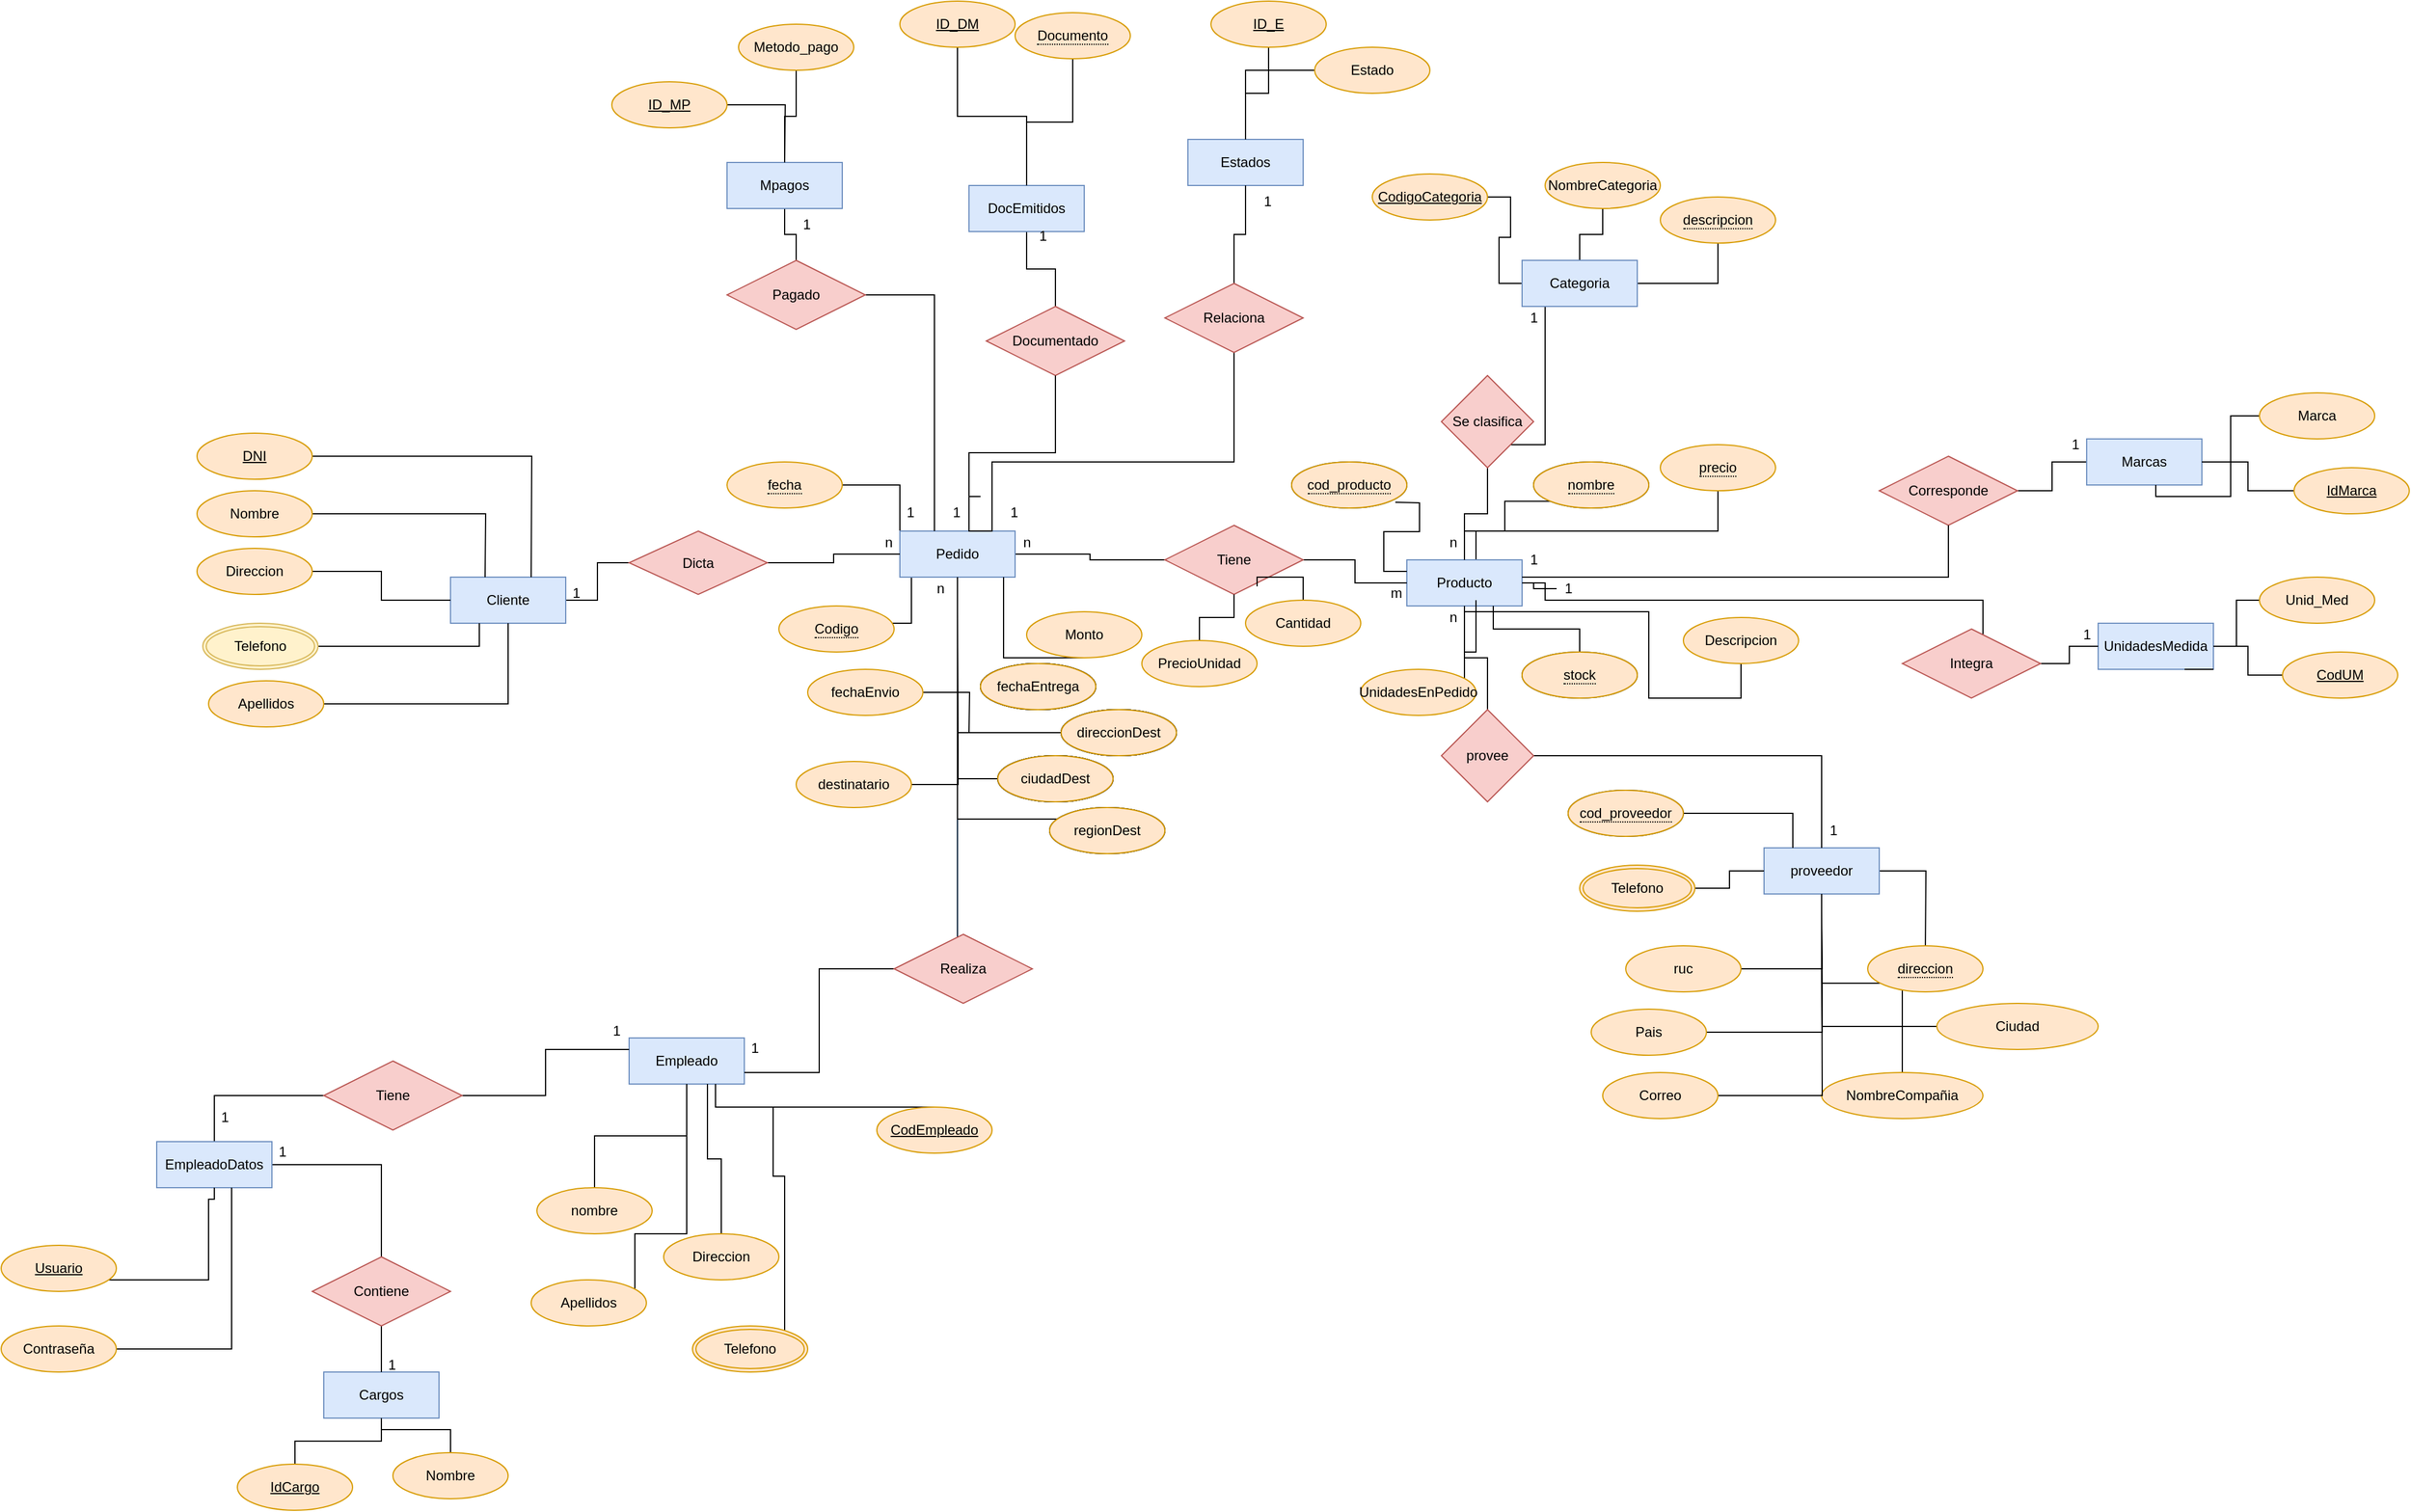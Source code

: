<mxfile version="13.9.9" type="device"><diagram id="R2lEEEUBdFMjLlhIrx00" name="Page-1"><mxGraphModel dx="1632" dy="1802" grid="1" gridSize="10" guides="1" tooltips="1" connect="1" arrows="1" fold="1" page="1" pageScale="1" pageWidth="850" pageHeight="1100" math="0" shadow="0" extFonts="Permanent Marker^https://fonts.googleapis.com/css?family=Permanent+Marker"><root><mxCell id="0"/><mxCell id="1" parent="0"/><mxCell id="6bq2f1wjK-pkY1zoOpak-15" style="edgeStyle=orthogonalEdgeStyle;rounded=0;orthogonalLoop=1;jettySize=auto;html=1;endArrow=none;endFill=0;" parent="1" source="9m6zmEANx0k7Btsgxf_V-1" target="6bq2f1wjK-pkY1zoOpak-14" edge="1"><mxGeometry relative="1" as="geometry"/></mxCell><mxCell id="9m6zmEANx0k7Btsgxf_V-1" value="Cliente" style="whiteSpace=wrap;html=1;align=center;fillColor=#dae8fc;strokeColor=#6c8ebf;" parent="1" vertex="1"><mxGeometry x="100" y="200" width="100" height="40" as="geometry"/></mxCell><mxCell id="9m6zmEANx0k7Btsgxf_V-2" value="Empleado" style="whiteSpace=wrap;html=1;align=center;fillColor=#dae8fc;strokeColor=#6c8ebf;" parent="1" vertex="1"><mxGeometry x="255" y="600" width="100" height="40" as="geometry"/></mxCell><mxCell id="9m6zmEANx0k7Btsgxf_V-11" value="" style="edgeStyle=orthogonalEdgeStyle;rounded=0;orthogonalLoop=1;jettySize=auto;html=1;endArrow=none;endFill=0;" parent="1" source="9m6zmEANx0k7Btsgxf_V-3" target="9m6zmEANx0k7Btsgxf_V-10" edge="1"><mxGeometry relative="1" as="geometry"/></mxCell><mxCell id="9m6zmEANx0k7Btsgxf_V-46" style="edgeStyle=orthogonalEdgeStyle;rounded=0;orthogonalLoop=1;jettySize=auto;html=1;entryX=0;entryY=1;entryDx=0;entryDy=0;endArrow=none;endFill=0;" parent="1" source="9m6zmEANx0k7Btsgxf_V-3" target="9m6zmEANx0k7Btsgxf_V-31" edge="1"><mxGeometry relative="1" as="geometry"><Array as="points"><mxPoint x="990" y="160"/><mxPoint x="1015" y="160"/></Array></mxGeometry></mxCell><mxCell id="9m6zmEANx0k7Btsgxf_V-53" value="" style="edgeStyle=orthogonalEdgeStyle;rounded=0;orthogonalLoop=1;jettySize=auto;html=1;endArrow=none;endFill=0;" parent="1" source="9m6zmEANx0k7Btsgxf_V-3" target="9m6zmEANx0k7Btsgxf_V-52" edge="1"><mxGeometry relative="1" as="geometry"/></mxCell><mxCell id="9m6zmEANx0k7Btsgxf_V-3" value="Producto" style="whiteSpace=wrap;html=1;align=center;fillColor=#dae8fc;strokeColor=#6c8ebf;" parent="1" vertex="1"><mxGeometry x="930" y="185" width="100" height="40" as="geometry"/></mxCell><mxCell id="9m6zmEANx0k7Btsgxf_V-13" style="edgeStyle=orthogonalEdgeStyle;rounded=0;orthogonalLoop=1;jettySize=auto;html=1;entryX=0.5;entryY=1;entryDx=0;entryDy=0;endArrow=none;endFill=0;" parent="1" source="9m6zmEANx0k7Btsgxf_V-10" target="9m6zmEANx0k7Btsgxf_V-12" edge="1"><mxGeometry relative="1" as="geometry"><Array as="points"><mxPoint x="1050" y="85"/><mxPoint x="1050" y="-35"/></Array></mxGeometry></mxCell><mxCell id="9m6zmEANx0k7Btsgxf_V-10" value="Se clasifica" style="rhombus;whiteSpace=wrap;html=1;fillColor=#f8cecc;strokeColor=#b85450;" parent="1" vertex="1"><mxGeometry x="960" y="25" width="80" height="80" as="geometry"/></mxCell><mxCell id="9m6zmEANx0k7Btsgxf_V-27" style="edgeStyle=orthogonalEdgeStyle;rounded=0;orthogonalLoop=1;jettySize=auto;html=1;endArrow=none;endFill=0;entryX=0.5;entryY=1;entryDx=0;entryDy=0;" parent="1" source="9m6zmEANx0k7Btsgxf_V-12" target="9m6zmEANx0k7Btsgxf_V-25" edge="1"><mxGeometry relative="1" as="geometry"><mxPoint x="1000" y="-125" as="targetPoint"/></mxGeometry></mxCell><mxCell id="9m6zmEANx0k7Btsgxf_V-28" style="edgeStyle=orthogonalEdgeStyle;rounded=0;orthogonalLoop=1;jettySize=auto;html=1;entryX=1;entryY=0.5;entryDx=0;entryDy=0;endArrow=none;endFill=0;" parent="1" source="9m6zmEANx0k7Btsgxf_V-12" target="6bq2f1wjK-pkY1zoOpak-4" edge="1"><mxGeometry relative="1" as="geometry"><mxPoint x="944" y="-75" as="targetPoint"/></mxGeometry></mxCell><mxCell id="9m6zmEANx0k7Btsgxf_V-29" style="edgeStyle=orthogonalEdgeStyle;rounded=0;orthogonalLoop=1;jettySize=auto;html=1;endArrow=none;endFill=0;" parent="1" source="9m6zmEANx0k7Btsgxf_V-12" target="9m6zmEANx0k7Btsgxf_V-26" edge="1"><mxGeometry relative="1" as="geometry"><mxPoint x="1140" y="-115" as="targetPoint"/></mxGeometry></mxCell><mxCell id="9m6zmEANx0k7Btsgxf_V-12" value="Categoria" style="whiteSpace=wrap;html=1;align=center;fillColor=#dae8fc;strokeColor=#6c8ebf;" parent="1" vertex="1"><mxGeometry x="1030" y="-75" width="100" height="40" as="geometry"/></mxCell><mxCell id="9m6zmEANx0k7Btsgxf_V-123" style="edgeStyle=orthogonalEdgeStyle;rounded=0;orthogonalLoop=1;jettySize=auto;html=1;endArrow=none;endFill=0;" parent="1" source="9m6zmEANx0k7Btsgxf_V-14" edge="1"><mxGeometry relative="1" as="geometry"><mxPoint x="130" y="200" as="targetPoint"/></mxGeometry></mxCell><mxCell id="9m6zmEANx0k7Btsgxf_V-14" value="Nombre" style="ellipse;whiteSpace=wrap;html=1;align=center;fillColor=#ffe6cc;strokeColor=#d79b00;" parent="1" vertex="1"><mxGeometry x="-120" y="125" width="100" height="40" as="geometry"/></mxCell><mxCell id="9m6zmEANx0k7Btsgxf_V-124" style="edgeStyle=orthogonalEdgeStyle;rounded=0;orthogonalLoop=1;jettySize=auto;html=1;endArrow=none;endFill=0;exitX=1;exitY=0.5;exitDx=0;exitDy=0;" parent="1" source="IsSkmDihls2srLnlnsuO-5" edge="1"><mxGeometry relative="1" as="geometry"><mxPoint x="10" y="140" as="sourcePoint"/><mxPoint x="170" y="200" as="targetPoint"/></mxGeometry></mxCell><mxCell id="9m6zmEANx0k7Btsgxf_V-25" value="NombreCategoria" style="ellipse;whiteSpace=wrap;html=1;align=center;fillColor=#ffe6cc;strokeColor=#d79b00;" parent="1" vertex="1"><mxGeometry x="1050" y="-160" width="100" height="40" as="geometry"/></mxCell><mxCell id="9m6zmEANx0k7Btsgxf_V-26" value="&lt;span style=&quot;border-bottom: 1px dotted&quot;&gt;descripcion&lt;/span&gt;" style="ellipse;whiteSpace=wrap;html=1;align=center;fillColor=#ffe6cc;strokeColor=#d79b00;" parent="1" vertex="1"><mxGeometry x="1150" y="-130" width="100" height="40" as="geometry"/></mxCell><mxCell id="9m6zmEANx0k7Btsgxf_V-64" style="edgeStyle=orthogonalEdgeStyle;rounded=0;orthogonalLoop=1;jettySize=auto;html=1;entryX=0;entryY=0.25;entryDx=0;entryDy=0;endArrow=none;endFill=0;" parent="1" target="9m6zmEANx0k7Btsgxf_V-3" edge="1"><mxGeometry relative="1" as="geometry"><mxPoint x="920" y="135" as="sourcePoint"/></mxGeometry></mxCell><mxCell id="9m6zmEANx0k7Btsgxf_V-30" value="&lt;span style=&quot;border-bottom: 1px dotted&quot;&gt;cod_producto&lt;/span&gt;" style="ellipse;whiteSpace=wrap;html=1;align=center;" parent="1" vertex="1"><mxGeometry x="830" y="100" width="100" height="40" as="geometry"/></mxCell><mxCell id="9m6zmEANx0k7Btsgxf_V-31" value="&lt;span style=&quot;border-bottom: 1px dotted&quot;&gt;nombre&lt;/span&gt;" style="ellipse;whiteSpace=wrap;html=1;align=center;" parent="1" vertex="1"><mxGeometry x="1040" y="100" width="100" height="40" as="geometry"/></mxCell><mxCell id="9m6zmEANx0k7Btsgxf_V-67" style="edgeStyle=orthogonalEdgeStyle;rounded=0;orthogonalLoop=1;jettySize=auto;html=1;entryX=0.75;entryY=1;entryDx=0;entryDy=0;endArrow=none;endFill=0;" parent="1" source="9m6zmEANx0k7Btsgxf_V-33" target="9m6zmEANx0k7Btsgxf_V-3" edge="1"><mxGeometry relative="1" as="geometry"/></mxCell><mxCell id="9m6zmEANx0k7Btsgxf_V-33" value="&lt;span style=&quot;border-bottom: 1px dotted&quot;&gt;stock&lt;/span&gt;" style="ellipse;whiteSpace=wrap;html=1;align=center;" parent="1" vertex="1"><mxGeometry x="1030" y="265" width="100" height="40" as="geometry"/></mxCell><mxCell id="9m6zmEANx0k7Btsgxf_V-49" value="n" style="text;html=1;align=center;verticalAlign=middle;resizable=0;points=[];autosize=1;strokeColor=none;fillColor=none;" parent="1" vertex="1"><mxGeometry x="960" y="160" width="20" height="20" as="geometry"/></mxCell><mxCell id="9m6zmEANx0k7Btsgxf_V-50" value="1" style="text;html=1;align=center;verticalAlign=middle;resizable=0;points=[];autosize=1;strokeColor=none;fillColor=none;" parent="1" vertex="1"><mxGeometry x="1030" y="-35" width="20" height="20" as="geometry"/></mxCell><mxCell id="9m6zmEANx0k7Btsgxf_V-62" style="edgeStyle=orthogonalEdgeStyle;rounded=0;orthogonalLoop=1;jettySize=auto;html=1;endArrow=none;endFill=0;" parent="1" source="9m6zmEANx0k7Btsgxf_V-51" edge="1"><mxGeometry relative="1" as="geometry"><mxPoint x="1380" y="525" as="targetPoint"/></mxGeometry></mxCell><mxCell id="9m6zmEANx0k7Btsgxf_V-51" value="proveedor" style="whiteSpace=wrap;html=1;align=center;fillColor=#dae8fc;strokeColor=#6c8ebf;" parent="1" vertex="1"><mxGeometry x="1240" y="435" width="100" height="40" as="geometry"/></mxCell><mxCell id="9m6zmEANx0k7Btsgxf_V-55" style="edgeStyle=orthogonalEdgeStyle;rounded=0;orthogonalLoop=1;jettySize=auto;html=1;endArrow=none;endFill=0;" parent="1" source="9m6zmEANx0k7Btsgxf_V-52" target="9m6zmEANx0k7Btsgxf_V-51" edge="1"><mxGeometry relative="1" as="geometry"/></mxCell><mxCell id="9m6zmEANx0k7Btsgxf_V-52" value="provee" style="rhombus;whiteSpace=wrap;html=1;fillColor=#f8cecc;strokeColor=#b85450;" parent="1" vertex="1"><mxGeometry x="960" y="315" width="80" height="80" as="geometry"/></mxCell><mxCell id="6bq2f1wjK-pkY1zoOpak-6" style="edgeStyle=orthogonalEdgeStyle;rounded=0;orthogonalLoop=1;jettySize=auto;html=1;endArrow=none;endFill=0;" parent="1" source="gXukD9rdYVF48VRJRTjy-77" target="9m6zmEANx0k7Btsgxf_V-51" edge="1"><mxGeometry relative="1" as="geometry"><mxPoint x="1180" y="475" as="sourcePoint"/></mxGeometry></mxCell><mxCell id="9m6zmEANx0k7Btsgxf_V-83" style="edgeStyle=orthogonalEdgeStyle;rounded=0;orthogonalLoop=1;jettySize=auto;html=1;endArrow=none;endFill=0;" parent="1" source="9m6zmEANx0k7Btsgxf_V-57" target="9m6zmEANx0k7Btsgxf_V-51" edge="1"><mxGeometry relative="1" as="geometry"/></mxCell><mxCell id="9m6zmEANx0k7Btsgxf_V-57" value="NombreCompañia" style="ellipse;whiteSpace=wrap;html=1;align=center;fillColor=#ffe6cc;strokeColor=#d79b00;" parent="1" vertex="1"><mxGeometry x="1290" y="630" width="140" height="40" as="geometry"/></mxCell><mxCell id="6bq2f1wjK-pkY1zoOpak-5" style="edgeStyle=orthogonalEdgeStyle;rounded=0;orthogonalLoop=1;jettySize=auto;html=1;endArrow=none;endFill=0;" parent="1" source="9m6zmEANx0k7Btsgxf_V-58" edge="1"><mxGeometry relative="1" as="geometry"><mxPoint x="1290" y="505" as="targetPoint"/></mxGeometry></mxCell><mxCell id="9m6zmEANx0k7Btsgxf_V-58" value="ruc" style="ellipse;whiteSpace=wrap;html=1;align=center;fillColor=#ffe6cc;strokeColor=#d79b00;" parent="1" vertex="1"><mxGeometry x="1120" y="520" width="100" height="40" as="geometry"/></mxCell><mxCell id="9m6zmEANx0k7Btsgxf_V-59" value="&lt;span style=&quot;border-bottom: 1px dotted&quot;&gt;direccion&lt;/span&gt;" style="ellipse;whiteSpace=wrap;html=1;align=center;fillColor=#ffe6cc;strokeColor=#d79b00;" parent="1" vertex="1"><mxGeometry x="1330" y="520" width="100" height="40" as="geometry"/></mxCell><mxCell id="6bq2f1wjK-pkY1zoOpak-10" style="edgeStyle=orthogonalEdgeStyle;rounded=0;orthogonalLoop=1;jettySize=auto;html=1;entryX=0.5;entryY=1;entryDx=0;entryDy=0;endArrow=none;endFill=0;" parent="1" source="9m6zmEANx0k7Btsgxf_V-109" target="6bq2f1wjK-pkY1zoOpak-7" edge="1"><mxGeometry relative="1" as="geometry"><Array as="points"><mxPoint x="500" y="240"/><mxPoint x="500" y="200"/></Array></mxGeometry></mxCell><mxCell id="9m6zmEANx0k7Btsgxf_V-109" value="&lt;span style=&quot;border-bottom: 1px dotted&quot;&gt;Codigo&lt;/span&gt;" style="ellipse;whiteSpace=wrap;html=1;align=center;fillColor=#ffe6cc;strokeColor=#d79b00;" parent="1" vertex="1"><mxGeometry x="385" y="225" width="100" height="40" as="geometry"/></mxCell><mxCell id="9m6zmEANx0k7Btsgxf_V-111" style="edgeStyle=orthogonalEdgeStyle;rounded=0;orthogonalLoop=1;jettySize=auto;html=1;endArrow=none;endFill=0;" parent="1" source="9m6zmEANx0k7Btsgxf_V-110" target="6bq2f1wjK-pkY1zoOpak-7" edge="1"><mxGeometry relative="1" as="geometry"><mxPoint x="490" y="145" as="targetPoint"/><Array as="points"><mxPoint x="490" y="120"/></Array></mxGeometry></mxCell><mxCell id="9m6zmEANx0k7Btsgxf_V-110" value="&lt;span style=&quot;border-bottom: 1px dotted&quot;&gt;fecha&lt;/span&gt;" style="ellipse;whiteSpace=wrap;html=1;align=center;fillColor=#ffe6cc;strokeColor=#d79b00;" parent="1" vertex="1"><mxGeometry x="340" y="100" width="100" height="40" as="geometry"/></mxCell><mxCell id="9m6zmEANx0k7Btsgxf_V-142" style="edgeStyle=orthogonalEdgeStyle;rounded=0;orthogonalLoop=1;jettySize=auto;html=1;entryX=0.25;entryY=0;entryDx=0;entryDy=0;endArrow=none;endFill=0;" parent="1" source="9m6zmEANx0k7Btsgxf_V-141" target="9m6zmEANx0k7Btsgxf_V-51" edge="1"><mxGeometry relative="1" as="geometry"/></mxCell><mxCell id="9m6zmEANx0k7Btsgxf_V-141" value="&lt;span style=&quot;border-bottom: 1px dotted&quot;&gt;cod_proveedor&lt;/span&gt;" style="ellipse;whiteSpace=wrap;html=1;align=center;" parent="1" vertex="1"><mxGeometry x="1070" y="385" width="100" height="40" as="geometry"/></mxCell><mxCell id="9m6zmEANx0k7Btsgxf_V-148" value="n" style="text;html=1;align=center;verticalAlign=middle;resizable=0;points=[];autosize=1;strokeColor=none;fillColor=none;" parent="1" vertex="1"><mxGeometry x="960" y="225" width="20" height="20" as="geometry"/></mxCell><mxCell id="9m6zmEANx0k7Btsgxf_V-149" value="1" style="text;html=1;align=center;verticalAlign=middle;resizable=0;points=[];autosize=1;strokeColor=none;fillColor=none;" parent="1" vertex="1"><mxGeometry x="1290" y="410" width="20" height="20" as="geometry"/></mxCell><mxCell id="6bq2f1wjK-pkY1zoOpak-4" value="CodigoCategoria" style="ellipse;whiteSpace=wrap;html=1;align=center;fontStyle=4;fillColor=#ffe6cc;strokeColor=#d79b00;" parent="1" vertex="1"><mxGeometry x="900" y="-150" width="100" height="40" as="geometry"/></mxCell><mxCell id="6bq2f1wjK-pkY1zoOpak-18" style="edgeStyle=orthogonalEdgeStyle;rounded=0;orthogonalLoop=1;jettySize=auto;html=1;endArrow=none;endFill=0;" parent="1" source="6bq2f1wjK-pkY1zoOpak-7" target="6bq2f1wjK-pkY1zoOpak-17" edge="1"><mxGeometry relative="1" as="geometry"/></mxCell><mxCell id="6bq2f1wjK-pkY1zoOpak-7" value="Pedido" style="whiteSpace=wrap;html=1;align=center;fillColor=#dae8fc;strokeColor=#6c8ebf;" parent="1" vertex="1"><mxGeometry x="490" y="160" width="100" height="40" as="geometry"/></mxCell><mxCell id="6bq2f1wjK-pkY1zoOpak-16" style="edgeStyle=orthogonalEdgeStyle;rounded=0;orthogonalLoop=1;jettySize=auto;html=1;endArrow=none;endFill=0;" parent="1" source="6bq2f1wjK-pkY1zoOpak-14" target="6bq2f1wjK-pkY1zoOpak-7" edge="1"><mxGeometry relative="1" as="geometry"/></mxCell><mxCell id="6bq2f1wjK-pkY1zoOpak-14" value="Dicta" style="shape=rhombus;perimeter=rhombusPerimeter;whiteSpace=wrap;html=1;align=center;fillColor=#f8cecc;strokeColor=#b85450;" parent="1" vertex="1"><mxGeometry x="255" y="160" width="120" height="55" as="geometry"/></mxCell><mxCell id="6bq2f1wjK-pkY1zoOpak-19" style="edgeStyle=orthogonalEdgeStyle;rounded=0;orthogonalLoop=1;jettySize=auto;html=1;entryX=0;entryY=0.5;entryDx=0;entryDy=0;endArrow=none;endFill=0;" parent="1" source="6bq2f1wjK-pkY1zoOpak-17" target="9m6zmEANx0k7Btsgxf_V-3" edge="1"><mxGeometry relative="1" as="geometry"/></mxCell><mxCell id="6bq2f1wjK-pkY1zoOpak-17" value="Tiene" style="shape=rhombus;perimeter=rhombusPerimeter;whiteSpace=wrap;html=1;align=center;fillColor=#f8cecc;strokeColor=#b85450;" parent="1" vertex="1"><mxGeometry x="720" y="155" width="120" height="60" as="geometry"/></mxCell><mxCell id="6bq2f1wjK-pkY1zoOpak-20" value="1" style="text;strokeColor=none;fillColor=none;spacingLeft=4;spacingRight=4;overflow=hidden;rotatable=0;points=[[0,0.5],[1,0.5]];portConstraint=eastwest;fontSize=12;" parent="1" vertex="1"><mxGeometry x="200" y="200" width="40" height="30" as="geometry"/></mxCell><mxCell id="6bq2f1wjK-pkY1zoOpak-21" value="n" style="text;html=1;align=center;verticalAlign=middle;resizable=0;points=[];autosize=1;strokeColor=none;fillColor=none;" parent="1" vertex="1"><mxGeometry x="470" y="160" width="20" height="20" as="geometry"/></mxCell><mxCell id="6bq2f1wjK-pkY1zoOpak-22" value="n" style="text;html=1;align=center;verticalAlign=middle;resizable=0;points=[];autosize=1;strokeColor=none;fillColor=none;" parent="1" vertex="1"><mxGeometry x="590" y="160" width="20" height="20" as="geometry"/></mxCell><mxCell id="6bq2f1wjK-pkY1zoOpak-23" value="m" style="text;strokeColor=none;fillColor=none;spacingLeft=4;spacingRight=4;overflow=hidden;rotatable=0;points=[[0,0.5],[1,0.5]];portConstraint=eastwest;fontSize=12;" parent="1" vertex="1"><mxGeometry x="910" y="200" width="40" height="30" as="geometry"/></mxCell><mxCell id="6bq2f1wjK-pkY1zoOpak-36" style="edgeStyle=orthogonalEdgeStyle;rounded=0;orthogonalLoop=1;jettySize=auto;html=1;entryX=0;entryY=0.25;entryDx=0;entryDy=0;endArrow=none;endFill=0;" parent="1" source="6bq2f1wjK-pkY1zoOpak-34" target="9m6zmEANx0k7Btsgxf_V-2" edge="1"><mxGeometry relative="1" as="geometry"/></mxCell><mxCell id="6bq2f1wjK-pkY1zoOpak-38" style="edgeStyle=orthogonalEdgeStyle;rounded=0;orthogonalLoop=1;jettySize=auto;html=1;entryX=0.5;entryY=0;entryDx=0;entryDy=0;endArrow=none;endFill=0;" parent="1" source="6bq2f1wjK-pkY1zoOpak-34" target="6bq2f1wjK-pkY1zoOpak-37" edge="1"><mxGeometry relative="1" as="geometry"/></mxCell><mxCell id="6bq2f1wjK-pkY1zoOpak-34" value="Tiene" style="shape=rhombus;perimeter=rhombusPerimeter;whiteSpace=wrap;html=1;align=center;fillColor=#f8cecc;strokeColor=#b85450;" parent="1" vertex="1"><mxGeometry x="-10" y="620" width="120" height="60" as="geometry"/></mxCell><mxCell id="VVOgGBwtLxktlayjtKcr-48" style="edgeStyle=orthogonalEdgeStyle;rounded=0;orthogonalLoop=1;jettySize=auto;html=1;entryX=0.5;entryY=0;entryDx=0;entryDy=0;endArrow=none;endFill=0;" parent="1" source="6bq2f1wjK-pkY1zoOpak-37" target="VVOgGBwtLxktlayjtKcr-47" edge="1"><mxGeometry relative="1" as="geometry"/></mxCell><mxCell id="6bq2f1wjK-pkY1zoOpak-37" value="EmpleadoDatos" style="whiteSpace=wrap;html=1;align=center;fillColor=#dae8fc;strokeColor=#6c8ebf;" parent="1" vertex="1"><mxGeometry x="-155" y="690" width="100" height="40" as="geometry"/></mxCell><mxCell id="6bq2f1wjK-pkY1zoOpak-43" value="1" style="text;strokeColor=none;fillColor=none;spacingLeft=4;spacingRight=4;overflow=hidden;rotatable=0;points=[[0,0.5],[1,0.5]];portConstraint=eastwest;fontSize=12;" parent="1" vertex="1"><mxGeometry x="-105" y="655" width="40" height="30" as="geometry"/></mxCell><mxCell id="6bq2f1wjK-pkY1zoOpak-44" value="1" style="text;strokeColor=none;fillColor=none;spacingLeft=4;spacingRight=4;overflow=hidden;rotatable=0;points=[[0,0.5],[1,0.5]];portConstraint=eastwest;fontSize=12;" parent="1" vertex="1"><mxGeometry x="235" y="580" width="40" height="30" as="geometry"/></mxCell><mxCell id="6bq2f1wjK-pkY1zoOpak-48" style="edgeStyle=orthogonalEdgeStyle;rounded=0;orthogonalLoop=1;jettySize=auto;html=1;endArrow=none;endFill=0;" parent="1" source="6bq2f1wjK-pkY1zoOpak-47" target="6bq2f1wjK-pkY1zoOpak-7" edge="1"><mxGeometry relative="1" as="geometry"><Array as="points"><mxPoint x="670" y="270"/><mxPoint x="580" y="270"/></Array></mxGeometry></mxCell><mxCell id="6bq2f1wjK-pkY1zoOpak-47" value="Monto" style="ellipse;whiteSpace=wrap;html=1;align=center;fillColor=#ffe6cc;strokeColor=#d79b00;" parent="1" vertex="1"><mxGeometry x="600" y="230" width="100" height="40" as="geometry"/></mxCell><mxCell id="IsSkmDihls2srLnlnsuO-3" style="edgeStyle=orthogonalEdgeStyle;rounded=0;orthogonalLoop=1;jettySize=auto;html=1;endArrow=none;endFill=0;" parent="1" source="gXukD9rdYVF48VRJRTjy-70" target="6bq2f1wjK-pkY1zoOpak-37" edge="1"><mxGeometry relative="1" as="geometry"><mxPoint x="-110" y="740" as="targetPoint"/><Array as="points"><mxPoint x="-110" y="810"/><mxPoint x="-110" y="740"/><mxPoint x="-105" y="740"/></Array><mxPoint x="-180" y="810" as="sourcePoint"/></mxGeometry></mxCell><mxCell id="IsSkmDihls2srLnlnsuO-4" style="edgeStyle=orthogonalEdgeStyle;rounded=0;orthogonalLoop=1;jettySize=auto;html=1;endArrow=none;endFill=0;" parent="1" source="IsSkmDihls2srLnlnsuO-2" target="6bq2f1wjK-pkY1zoOpak-37" edge="1"><mxGeometry relative="1" as="geometry"><Array as="points"><mxPoint x="-90" y="870"/></Array></mxGeometry></mxCell><mxCell id="IsSkmDihls2srLnlnsuO-2" value="Contraseña" style="ellipse;whiteSpace=wrap;html=1;align=center;fillColor=#ffe6cc;strokeColor=#d79b00;" parent="1" vertex="1"><mxGeometry x="-290" y="850" width="100" height="40" as="geometry"/></mxCell><mxCell id="IsSkmDihls2srLnlnsuO-5" value="DNI" style="ellipse;whiteSpace=wrap;html=1;align=center;fontStyle=4;fillColor=#ffe6cc;strokeColor=#d79b00;" parent="1" vertex="1"><mxGeometry x="-120" y="75" width="100" height="40" as="geometry"/></mxCell><mxCell id="IsSkmDihls2srLnlnsuO-10" style="edgeStyle=orthogonalEdgeStyle;rounded=0;orthogonalLoop=1;jettySize=auto;html=1;entryX=0.5;entryY=1;entryDx=0;entryDy=0;endArrow=none;endFill=0;fillColor=#f8cecc;strokeColor=#001933;" parent="1" source="IsSkmDihls2srLnlnsuO-7" target="6bq2f1wjK-pkY1zoOpak-7" edge="1"><mxGeometry relative="1" as="geometry"><Array as="points"><mxPoint x="540" y="390"/><mxPoint x="540" y="390"/></Array></mxGeometry></mxCell><mxCell id="gXukD9rdYVF48VRJRTjy-71" style="edgeStyle=orthogonalEdgeStyle;rounded=0;orthogonalLoop=1;jettySize=auto;html=1;entryX=1;entryY=0.75;entryDx=0;entryDy=0;endArrow=none;endFill=0;" edge="1" parent="1" source="IsSkmDihls2srLnlnsuO-7" target="9m6zmEANx0k7Btsgxf_V-2"><mxGeometry relative="1" as="geometry"/></mxCell><mxCell id="IsSkmDihls2srLnlnsuO-7" value="Realiza" style="shape=rhombus;perimeter=rhombusPerimeter;whiteSpace=wrap;html=1;align=center;fillColor=#f8cecc;strokeColor=#b85450;" parent="1" vertex="1"><mxGeometry x="485" y="510" width="120" height="60" as="geometry"/></mxCell><mxCell id="IsSkmDihls2srLnlnsuO-13" value="1" style="text;strokeColor=none;fillColor=none;spacingLeft=4;spacingRight=4;overflow=hidden;rotatable=0;points=[[0,0.5],[1,0.5]];portConstraint=eastwest;fontSize=12;" parent="1" vertex="1"><mxGeometry x="355" y="595" width="40" height="30" as="geometry"/></mxCell><mxCell id="IsSkmDihls2srLnlnsuO-14" value="n" style="text;html=1;align=center;verticalAlign=middle;resizable=0;points=[];autosize=1;strokeColor=none;fillColor=none;" parent="1" vertex="1"><mxGeometry x="515" y="200" width="20" height="20" as="geometry"/></mxCell><mxCell id="hEOzs0VyaKPV1ZNIvLoM-2" style="edgeStyle=orthogonalEdgeStyle;rounded=0;orthogonalLoop=1;jettySize=auto;html=1;entryX=0.5;entryY=1;entryDx=0;entryDy=0;endArrow=none;endFill=0;" parent="1" source="hEOzs0VyaKPV1ZNIvLoM-1" target="9m6zmEANx0k7Btsgxf_V-1" edge="1"><mxGeometry relative="1" as="geometry"/></mxCell><mxCell id="hEOzs0VyaKPV1ZNIvLoM-1" value="Apellidos&lt;br&gt;" style="ellipse;whiteSpace=wrap;html=1;align=center;fillColor=#ffe6cc;strokeColor=#d79b00;" parent="1" vertex="1"><mxGeometry x="-110" y="290" width="100" height="40" as="geometry"/></mxCell><mxCell id="VVOgGBwtLxktlayjtKcr-79" style="edgeStyle=orthogonalEdgeStyle;rounded=0;orthogonalLoop=1;jettySize=auto;html=1;endArrow=none;endFill=0;" parent="1" source="sfytQT4O7YBQgyYANvsr-14" target="9m6zmEANx0k7Btsgxf_V-3" edge="1"><mxGeometry relative="1" as="geometry"><Array as="points"><mxPoint x="1140" y="305"/><mxPoint x="1140" y="230"/><mxPoint x="980" y="230"/></Array></mxGeometry></mxCell><mxCell id="sfytQT4O7YBQgyYANvsr-14" value="Descripcion" style="ellipse;whiteSpace=wrap;html=1;align=center;fillColor=#ffe6cc;strokeColor=#d79b00;" parent="1" vertex="1"><mxGeometry x="1170" y="235" width="100" height="40" as="geometry"/></mxCell><mxCell id="VVOgGBwtLxktlayjtKcr-75" style="edgeStyle=orthogonalEdgeStyle;rounded=0;orthogonalLoop=1;jettySize=auto;html=1;endArrow=none;endFill=0;" parent="1" source="sfytQT4O7YBQgyYANvsr-16" target="9m6zmEANx0k7Btsgxf_V-3" edge="1"><mxGeometry relative="1" as="geometry"><Array as="points"><mxPoint x="1200" y="160"/><mxPoint x="980" y="160"/></Array></mxGeometry></mxCell><mxCell id="sfytQT4O7YBQgyYANvsr-16" value="&lt;span style=&quot;border-bottom: 1px dotted&quot;&gt;precio&lt;/span&gt;" style="ellipse;whiteSpace=wrap;html=1;align=center;fillColor=#ffe6cc;strokeColor=#d79b00;" parent="1" vertex="1"><mxGeometry x="1150" y="85" width="100" height="40" as="geometry"/></mxCell><mxCell id="sfytQT4O7YBQgyYANvsr-17" value="&lt;span style=&quot;border-bottom: 1px dotted&quot;&gt;nombre&lt;/span&gt;" style="ellipse;whiteSpace=wrap;html=1;align=center;fillColor=#ffe6cc;strokeColor=#d79b00;" parent="1" vertex="1"><mxGeometry x="1040" y="100" width="100" height="40" as="geometry"/></mxCell><mxCell id="sfytQT4O7YBQgyYANvsr-18" value="&lt;span style=&quot;border-bottom: 1px dotted&quot;&gt;cod_producto&lt;/span&gt;" style="ellipse;whiteSpace=wrap;html=1;align=center;fillColor=#ffe6cc;strokeColor=#d79b00;" parent="1" vertex="1"><mxGeometry x="830" y="100" width="100" height="40" as="geometry"/></mxCell><mxCell id="sfytQT4O7YBQgyYANvsr-20" value="&lt;span style=&quot;border-bottom: 1px dotted&quot;&gt;stock&lt;/span&gt;" style="ellipse;whiteSpace=wrap;html=1;align=center;fillColor=#ffe6cc;strokeColor=#d79b00;" parent="1" vertex="1"><mxGeometry x="1030" y="265" width="100" height="40" as="geometry"/></mxCell><mxCell id="sfytQT4O7YBQgyYANvsr-21" value="&lt;span style=&quot;border-bottom: 1px dotted&quot;&gt;cod_proveedor&lt;/span&gt;" style="ellipse;whiteSpace=wrap;html=1;align=center;fillColor=#ffe6cc;strokeColor=#d79b00;" parent="1" vertex="1"><mxGeometry x="1070" y="385" width="100" height="40" as="geometry"/></mxCell><mxCell id="VVOgGBwtLxktlayjtKcr-44" style="edgeStyle=orthogonalEdgeStyle;rounded=0;orthogonalLoop=1;jettySize=auto;html=1;endArrow=none;endFill=0;" parent="1" source="sfytQT4O7YBQgyYANvsr-24" edge="1"><mxGeometry relative="1" as="geometry"><mxPoint x="380" y="660" as="targetPoint"/><Array as="points"><mxPoint x="390" y="720"/><mxPoint x="380" y="720"/></Array></mxGeometry></mxCell><mxCell id="sfytQT4O7YBQgyYANvsr-24" value="Telefono" style="ellipse;shape=doubleEllipse;margin=3;whiteSpace=wrap;html=1;align=center;fillColor=#ffe6cc;strokeColor=#d79b00;" parent="1" vertex="1"><mxGeometry x="310" y="850" width="100" height="40" as="geometry"/></mxCell><mxCell id="VVOgGBwtLxktlayjtKcr-41" style="edgeStyle=orthogonalEdgeStyle;rounded=0;orthogonalLoop=1;jettySize=auto;html=1;entryX=0.75;entryY=1;entryDx=0;entryDy=0;endArrow=none;endFill=0;" parent="1" source="sfytQT4O7YBQgyYANvsr-25" target="9m6zmEANx0k7Btsgxf_V-2" edge="1"><mxGeometry relative="1" as="geometry"><Array as="points"><mxPoint x="465" y="660"/><mxPoint x="330" y="660"/></Array></mxGeometry></mxCell><mxCell id="sfytQT4O7YBQgyYANvsr-25" value="CodEmpleado" style="ellipse;whiteSpace=wrap;html=1;align=center;fontStyle=4;fillColor=#ffe6cc;strokeColor=#d79b00;" parent="1" vertex="1"><mxGeometry x="470" y="660" width="100" height="40" as="geometry"/></mxCell><mxCell id="VVOgGBwtLxktlayjtKcr-40" style="edgeStyle=orthogonalEdgeStyle;rounded=0;orthogonalLoop=1;jettySize=auto;html=1;endArrow=none;endFill=0;" parent="1" source="sfytQT4O7YBQgyYANvsr-27" target="9m6zmEANx0k7Btsgxf_V-2" edge="1"><mxGeometry relative="1" as="geometry"/></mxCell><mxCell id="sfytQT4O7YBQgyYANvsr-27" value="nombre" style="ellipse;whiteSpace=wrap;html=1;align=center;fillColor=#ffe6cc;strokeColor=#d79b00;" parent="1" vertex="1"><mxGeometry x="175" y="730" width="100" height="40" as="geometry"/></mxCell><mxCell id="VVOgGBwtLxktlayjtKcr-28" style="edgeStyle=orthogonalEdgeStyle;rounded=0;orthogonalLoop=1;jettySize=auto;html=1;entryX=0.25;entryY=1;entryDx=0;entryDy=0;endArrow=none;endFill=0;" parent="1" source="VVOgGBwtLxktlayjtKcr-27" target="9m6zmEANx0k7Btsgxf_V-1" edge="1"><mxGeometry relative="1" as="geometry"/></mxCell><mxCell id="VVOgGBwtLxktlayjtKcr-27" value="Telefono" style="ellipse;shape=doubleEllipse;margin=3;whiteSpace=wrap;html=1;align=center;fillColor=#fff2cc;strokeColor=#d6b656;" parent="1" vertex="1"><mxGeometry x="-115" y="240" width="100" height="40" as="geometry"/></mxCell><mxCell id="VVOgGBwtLxktlayjtKcr-46" value="Cargos" style="whiteSpace=wrap;html=1;align=center;fillColor=#dae8fc;strokeColor=#6c8ebf;" parent="1" vertex="1"><mxGeometry x="-10" y="890" width="100" height="40" as="geometry"/></mxCell><mxCell id="VVOgGBwtLxktlayjtKcr-49" style="edgeStyle=orthogonalEdgeStyle;rounded=0;orthogonalLoop=1;jettySize=auto;html=1;entryX=0.5;entryY=0;entryDx=0;entryDy=0;endArrow=none;endFill=0;" parent="1" source="VVOgGBwtLxktlayjtKcr-47" target="VVOgGBwtLxktlayjtKcr-46" edge="1"><mxGeometry relative="1" as="geometry"/></mxCell><mxCell id="VVOgGBwtLxktlayjtKcr-47" value="Contiene" style="shape=rhombus;perimeter=rhombusPerimeter;whiteSpace=wrap;html=1;align=center;fillColor=#f8cecc;strokeColor=#b85450;" parent="1" vertex="1"><mxGeometry x="-20" y="790" width="120" height="60" as="geometry"/></mxCell><mxCell id="VVOgGBwtLxktlayjtKcr-50" value="1" style="text;strokeColor=none;fillColor=none;spacingLeft=4;spacingRight=4;overflow=hidden;rotatable=0;points=[[0,0.5],[1,0.5]];portConstraint=eastwest;fontSize=12;" parent="1" vertex="1"><mxGeometry x="-55" y="685" width="40" height="30" as="geometry"/></mxCell><mxCell id="VVOgGBwtLxktlayjtKcr-51" value="1" style="text;strokeColor=none;fillColor=none;spacingLeft=4;spacingRight=4;overflow=hidden;rotatable=0;points=[[0,0.5],[1,0.5]];portConstraint=eastwest;fontSize=12;" parent="1" vertex="1"><mxGeometry x="40" y="870" width="40" height="30" as="geometry"/></mxCell><mxCell id="VVOgGBwtLxktlayjtKcr-55" style="edgeStyle=orthogonalEdgeStyle;rounded=0;orthogonalLoop=1;jettySize=auto;html=1;entryX=0.5;entryY=1;entryDx=0;entryDy=0;endArrow=none;endFill=0;" parent="1" source="VVOgGBwtLxktlayjtKcr-52" target="VVOgGBwtLxktlayjtKcr-46" edge="1"><mxGeometry relative="1" as="geometry"/></mxCell><mxCell id="VVOgGBwtLxktlayjtKcr-52" value="IdCargo" style="ellipse;whiteSpace=wrap;html=1;align=center;fontStyle=4;fillColor=#ffe6cc;strokeColor=#d79b00;" parent="1" vertex="1"><mxGeometry x="-85" y="970" width="100" height="40" as="geometry"/></mxCell><mxCell id="VVOgGBwtLxktlayjtKcr-54" style="edgeStyle=orthogonalEdgeStyle;rounded=0;orthogonalLoop=1;jettySize=auto;html=1;endArrow=none;endFill=0;" parent="1" source="VVOgGBwtLxktlayjtKcr-53" target="VVOgGBwtLxktlayjtKcr-46" edge="1"><mxGeometry relative="1" as="geometry"><mxPoint x="60" y="940" as="targetPoint"/></mxGeometry></mxCell><mxCell id="VVOgGBwtLxktlayjtKcr-53" value="Nombre" style="ellipse;whiteSpace=wrap;html=1;align=center;fillColor=#ffe6cc;strokeColor=#d79b00;" parent="1" vertex="1"><mxGeometry x="50" y="960" width="100" height="40" as="geometry"/></mxCell><mxCell id="VVOgGBwtLxktlayjtKcr-60" style="edgeStyle=orthogonalEdgeStyle;rounded=0;orthogonalLoop=1;jettySize=auto;html=1;endArrow=none;endFill=0;" parent="1" source="gXukD9rdYVF48VRJRTjy-82" target="9m6zmEANx0k7Btsgxf_V-2" edge="1"><mxGeometry relative="1" as="geometry"><mxPoint x="260" y="801.67" as="sourcePoint"/><Array as="points"><mxPoint x="260" y="770"/><mxPoint x="305" y="770"/></Array></mxGeometry></mxCell><mxCell id="VVOgGBwtLxktlayjtKcr-80" style="edgeStyle=orthogonalEdgeStyle;rounded=0;orthogonalLoop=1;jettySize=auto;html=1;entryX=1;entryY=0.5;entryDx=0;entryDy=0;endArrow=none;endFill=0;" parent="1" source="VVOgGBwtLxktlayjtKcr-61" target="VVOgGBwtLxktlayjtKcr-77" edge="1"><mxGeometry relative="1" as="geometry"/></mxCell><mxCell id="VVOgGBwtLxktlayjtKcr-61" value="Marcas" style="whiteSpace=wrap;html=1;align=center;fillColor=#dae8fc;strokeColor=#6c8ebf;" parent="1" vertex="1"><mxGeometry x="1520" y="80" width="100" height="40" as="geometry"/></mxCell><mxCell id="VVOgGBwtLxktlayjtKcr-62" value="UnidadesMedida" style="whiteSpace=wrap;html=1;align=center;fillColor=#dae8fc;strokeColor=#6c8ebf;" parent="1" vertex="1"><mxGeometry x="1530" y="240" width="100" height="40" as="geometry"/></mxCell><mxCell id="VVOgGBwtLxktlayjtKcr-63" style="edgeStyle=orthogonalEdgeStyle;rounded=0;orthogonalLoop=1;jettySize=auto;html=1;exitX=0.75;exitY=1;exitDx=0;exitDy=0;entryX=1;entryY=1;entryDx=0;entryDy=0;endArrow=none;endFill=0;" parent="1" source="VVOgGBwtLxktlayjtKcr-62" target="VVOgGBwtLxktlayjtKcr-62" edge="1"><mxGeometry relative="1" as="geometry"/></mxCell><mxCell id="VVOgGBwtLxktlayjtKcr-68" style="edgeStyle=orthogonalEdgeStyle;rounded=0;orthogonalLoop=1;jettySize=auto;html=1;endArrow=none;endFill=0;" parent="1" source="VVOgGBwtLxktlayjtKcr-66" target="VVOgGBwtLxktlayjtKcr-61" edge="1"><mxGeometry relative="1" as="geometry"/></mxCell><mxCell id="VVOgGBwtLxktlayjtKcr-66" value="IdMarca" style="ellipse;whiteSpace=wrap;html=1;align=center;fontStyle=4;fillColor=#ffe6cc;strokeColor=#d79b00;" parent="1" vertex="1"><mxGeometry x="1700" y="105" width="100" height="40" as="geometry"/></mxCell><mxCell id="VVOgGBwtLxktlayjtKcr-69" style="edgeStyle=orthogonalEdgeStyle;rounded=0;orthogonalLoop=1;jettySize=auto;html=1;entryX=0.6;entryY=1;entryDx=0;entryDy=0;entryPerimeter=0;endArrow=none;endFill=0;" parent="1" source="VVOgGBwtLxktlayjtKcr-67" target="VVOgGBwtLxktlayjtKcr-61" edge="1"><mxGeometry relative="1" as="geometry"><Array as="points"><mxPoint x="1645" y="60"/><mxPoint x="1645" y="130"/><mxPoint x="1580" y="130"/></Array></mxGeometry></mxCell><mxCell id="VVOgGBwtLxktlayjtKcr-67" value="Marca" style="ellipse;whiteSpace=wrap;html=1;align=center;fillColor=#ffe6cc;strokeColor=#d79b00;" parent="1" vertex="1"><mxGeometry x="1670" y="40" width="100" height="40" as="geometry"/></mxCell><mxCell id="VVOgGBwtLxktlayjtKcr-72" style="edgeStyle=orthogonalEdgeStyle;rounded=0;orthogonalLoop=1;jettySize=auto;html=1;endArrow=none;endFill=0;" parent="1" source="VVOgGBwtLxktlayjtKcr-70" target="VVOgGBwtLxktlayjtKcr-62" edge="1"><mxGeometry relative="1" as="geometry"/></mxCell><mxCell id="VVOgGBwtLxktlayjtKcr-70" value="CodUM" style="ellipse;whiteSpace=wrap;html=1;align=center;fontStyle=4;fillColor=#ffe6cc;strokeColor=#d79b00;" parent="1" vertex="1"><mxGeometry x="1690" y="265" width="100" height="40" as="geometry"/></mxCell><mxCell id="VVOgGBwtLxktlayjtKcr-73" style="edgeStyle=orthogonalEdgeStyle;rounded=0;orthogonalLoop=1;jettySize=auto;html=1;endArrow=none;endFill=0;" parent="1" source="VVOgGBwtLxktlayjtKcr-71" target="VVOgGBwtLxktlayjtKcr-62" edge="1"><mxGeometry relative="1" as="geometry"/></mxCell><mxCell id="VVOgGBwtLxktlayjtKcr-71" value="Unid_Med" style="ellipse;whiteSpace=wrap;html=1;align=center;fillColor=#ffe6cc;strokeColor=#d79b00;" parent="1" vertex="1"><mxGeometry x="1670" y="200" width="100" height="40" as="geometry"/></mxCell><mxCell id="VVOgGBwtLxktlayjtKcr-81" style="edgeStyle=orthogonalEdgeStyle;rounded=0;orthogonalLoop=1;jettySize=auto;html=1;endArrow=none;endFill=0;" parent="1" source="VVOgGBwtLxktlayjtKcr-86" target="9m6zmEANx0k7Btsgxf_V-3" edge="1"><mxGeometry relative="1" as="geometry"><mxPoint x="1060" y="200" as="targetPoint"/><Array as="points"/></mxGeometry></mxCell><mxCell id="VVOgGBwtLxktlayjtKcr-77" value="Corresponde" style="shape=rhombus;perimeter=rhombusPerimeter;whiteSpace=wrap;html=1;align=center;fillColor=#f8cecc;strokeColor=#b85450;" parent="1" vertex="1"><mxGeometry x="1340" y="95" width="120" height="60" as="geometry"/></mxCell><mxCell id="VVOgGBwtLxktlayjtKcr-83" style="edgeStyle=orthogonalEdgeStyle;rounded=0;orthogonalLoop=1;jettySize=auto;html=1;entryX=0;entryY=0.5;entryDx=0;entryDy=0;endArrow=none;endFill=0;" parent="1" source="VVOgGBwtLxktlayjtKcr-78" target="VVOgGBwtLxktlayjtKcr-62" edge="1"><mxGeometry relative="1" as="geometry"/></mxCell><mxCell id="VVOgGBwtLxktlayjtKcr-84" style="edgeStyle=orthogonalEdgeStyle;rounded=0;orthogonalLoop=1;jettySize=auto;html=1;endArrow=none;endFill=0;" parent="1" source="VVOgGBwtLxktlayjtKcr-78" target="9m6zmEANx0k7Btsgxf_V-3" edge="1"><mxGeometry relative="1" as="geometry"><Array as="points"><mxPoint x="1430" y="220"/><mxPoint x="1050" y="220"/><mxPoint x="1050" y="205"/></Array></mxGeometry></mxCell><mxCell id="VVOgGBwtLxktlayjtKcr-78" value="Integra" style="shape=rhombus;perimeter=rhombusPerimeter;whiteSpace=wrap;html=1;align=center;fillColor=#f8cecc;strokeColor=#b85450;" parent="1" vertex="1"><mxGeometry x="1360" y="245" width="120" height="60" as="geometry"/></mxCell><mxCell id="VVOgGBwtLxktlayjtKcr-85" value="1" style="text;html=1;align=center;verticalAlign=middle;resizable=0;points=[];autosize=1;strokeColor=none;fillColor=none;" parent="1" vertex="1"><mxGeometry x="1030" y="175" width="20" height="20" as="geometry"/></mxCell><mxCell id="VVOgGBwtLxktlayjtKcr-86" value="1" style="text;html=1;align=center;verticalAlign=middle;resizable=0;points=[];autosize=1;strokeColor=none;fillColor=none;" parent="1" vertex="1"><mxGeometry x="1060" y="200" width="20" height="20" as="geometry"/></mxCell><mxCell id="VVOgGBwtLxktlayjtKcr-87" style="edgeStyle=orthogonalEdgeStyle;rounded=0;orthogonalLoop=1;jettySize=auto;html=1;endArrow=none;endFill=0;" parent="1" source="VVOgGBwtLxktlayjtKcr-77" target="9m6zmEANx0k7Btsgxf_V-3" edge="1"><mxGeometry relative="1" as="geometry"><mxPoint x="1400" y="155" as="sourcePoint"/><mxPoint x="1030" y="200" as="targetPoint"/><Array as="points"><mxPoint x="1400" y="200"/></Array></mxGeometry></mxCell><mxCell id="VVOgGBwtLxktlayjtKcr-88" value="1" style="text;html=1;align=center;verticalAlign=middle;resizable=0;points=[];autosize=1;strokeColor=none;fillColor=none;" parent="1" vertex="1"><mxGeometry x="1500" y="75" width="20" height="20" as="geometry"/></mxCell><mxCell id="VVOgGBwtLxktlayjtKcr-89" value="1" style="text;html=1;align=center;verticalAlign=middle;resizable=0;points=[];autosize=1;strokeColor=none;fillColor=none;" parent="1" vertex="1"><mxGeometry x="1510" y="240" width="20" height="20" as="geometry"/></mxCell><mxCell id="VVOgGBwtLxktlayjtKcr-110" style="edgeStyle=orthogonalEdgeStyle;rounded=0;orthogonalLoop=1;jettySize=auto;html=1;endArrow=none;endFill=0;" parent="1" source="VVOgGBwtLxktlayjtKcr-90" target="VVOgGBwtLxktlayjtKcr-107" edge="1"><mxGeometry relative="1" as="geometry"/></mxCell><mxCell id="VVOgGBwtLxktlayjtKcr-90" value="Mpagos" style="whiteSpace=wrap;html=1;align=center;fillColor=#dae8fc;strokeColor=#6c8ebf;" parent="1" vertex="1"><mxGeometry x="340" y="-160" width="100" height="40" as="geometry"/></mxCell><mxCell id="VVOgGBwtLxktlayjtKcr-113" style="edgeStyle=orthogonalEdgeStyle;rounded=0;orthogonalLoop=1;jettySize=auto;html=1;endArrow=none;endFill=0;" parent="1" source="VVOgGBwtLxktlayjtKcr-91" target="VVOgGBwtLxktlayjtKcr-108" edge="1"><mxGeometry relative="1" as="geometry"/></mxCell><mxCell id="VVOgGBwtLxktlayjtKcr-91" value="DocEmitidos" style="whiteSpace=wrap;html=1;align=center;fillColor=#dae8fc;strokeColor=#6c8ebf;" parent="1" vertex="1"><mxGeometry x="550" y="-140" width="100" height="40" as="geometry"/></mxCell><mxCell id="VVOgGBwtLxktlayjtKcr-92" value="Estados" style="whiteSpace=wrap;html=1;align=center;fillColor=#dae8fc;strokeColor=#6c8ebf;" parent="1" vertex="1"><mxGeometry x="740" y="-180" width="100" height="40" as="geometry"/></mxCell><mxCell id="VVOgGBwtLxktlayjtKcr-105" style="edgeStyle=orthogonalEdgeStyle;rounded=0;orthogonalLoop=1;jettySize=auto;html=1;endArrow=none;endFill=0;" parent="1" source="VVOgGBwtLxktlayjtKcr-93" edge="1"><mxGeometry relative="1" as="geometry"><mxPoint x="390" y="-160" as="targetPoint"/></mxGeometry></mxCell><mxCell id="VVOgGBwtLxktlayjtKcr-93" value="ID_MP" style="ellipse;whiteSpace=wrap;html=1;align=center;fontStyle=4;fillColor=#ffe6cc;strokeColor=#d79b00;" parent="1" vertex="1"><mxGeometry x="240" y="-230" width="100" height="40" as="geometry"/></mxCell><mxCell id="VVOgGBwtLxktlayjtKcr-103" style="edgeStyle=orthogonalEdgeStyle;rounded=0;orthogonalLoop=1;jettySize=auto;html=1;endArrow=none;endFill=0;" parent="1" source="VVOgGBwtLxktlayjtKcr-94" target="VVOgGBwtLxktlayjtKcr-91" edge="1"><mxGeometry relative="1" as="geometry"/></mxCell><mxCell id="VVOgGBwtLxktlayjtKcr-94" value="ID_DM" style="ellipse;whiteSpace=wrap;html=1;align=center;fontStyle=4;fillColor=#ffe6cc;strokeColor=#d79b00;" parent="1" vertex="1"><mxGeometry x="490" y="-300" width="100" height="40" as="geometry"/></mxCell><mxCell id="VVOgGBwtLxktlayjtKcr-100" style="edgeStyle=orthogonalEdgeStyle;rounded=0;orthogonalLoop=1;jettySize=auto;html=1;endArrow=none;endFill=0;" parent="1" source="VVOgGBwtLxktlayjtKcr-95" target="VVOgGBwtLxktlayjtKcr-92" edge="1"><mxGeometry relative="1" as="geometry"/></mxCell><mxCell id="VVOgGBwtLxktlayjtKcr-95" value="ID_E" style="ellipse;whiteSpace=wrap;html=1;align=center;fontStyle=4;fillColor=#ffe6cc;strokeColor=#d79b00;" parent="1" vertex="1"><mxGeometry x="760" y="-300" width="100" height="40" as="geometry"/></mxCell><mxCell id="VVOgGBwtLxktlayjtKcr-104" style="edgeStyle=orthogonalEdgeStyle;rounded=0;orthogonalLoop=1;jettySize=auto;html=1;endArrow=none;endFill=0;" parent="1" source="VVOgGBwtLxktlayjtKcr-96" target="VVOgGBwtLxktlayjtKcr-90" edge="1"><mxGeometry relative="1" as="geometry"/></mxCell><mxCell id="VVOgGBwtLxktlayjtKcr-96" value="Metodo_pago" style="ellipse;whiteSpace=wrap;html=1;align=center;fillColor=#ffe6cc;strokeColor=#d79b00;" parent="1" vertex="1"><mxGeometry x="350" y="-280" width="100" height="40" as="geometry"/></mxCell><mxCell id="VVOgGBwtLxktlayjtKcr-102" style="edgeStyle=orthogonalEdgeStyle;rounded=0;orthogonalLoop=1;jettySize=auto;html=1;endArrow=none;endFill=0;" parent="1" source="VVOgGBwtLxktlayjtKcr-97" target="VVOgGBwtLxktlayjtKcr-91" edge="1"><mxGeometry relative="1" as="geometry"/></mxCell><mxCell id="VVOgGBwtLxktlayjtKcr-97" value="&lt;span style=&quot;border-bottom: 1px dotted&quot;&gt;Documento&lt;/span&gt;" style="ellipse;whiteSpace=wrap;html=1;align=center;fillColor=#ffe6cc;strokeColor=#d79b00;" parent="1" vertex="1"><mxGeometry x="590" y="-290" width="100" height="40" as="geometry"/></mxCell><mxCell id="VVOgGBwtLxktlayjtKcr-101" style="edgeStyle=orthogonalEdgeStyle;rounded=0;orthogonalLoop=1;jettySize=auto;html=1;endArrow=none;endFill=0;" parent="1" source="VVOgGBwtLxktlayjtKcr-98" target="VVOgGBwtLxktlayjtKcr-92" edge="1"><mxGeometry relative="1" as="geometry"/></mxCell><mxCell id="VVOgGBwtLxktlayjtKcr-98" value="Estado" style="ellipse;whiteSpace=wrap;html=1;align=center;fillColor=#ffe6cc;strokeColor=#d79b00;" parent="1" vertex="1"><mxGeometry x="850" y="-260" width="100" height="40" as="geometry"/></mxCell><mxCell id="VVOgGBwtLxktlayjtKcr-111" style="edgeStyle=orthogonalEdgeStyle;rounded=0;orthogonalLoop=1;jettySize=auto;html=1;endArrow=none;endFill=0;" parent="1" source="VVOgGBwtLxktlayjtKcr-107" target="6bq2f1wjK-pkY1zoOpak-7" edge="1"><mxGeometry relative="1" as="geometry"><Array as="points"><mxPoint x="520" y="-45"/></Array></mxGeometry></mxCell><mxCell id="VVOgGBwtLxktlayjtKcr-107" value="Pagado" style="shape=rhombus;perimeter=rhombusPerimeter;whiteSpace=wrap;html=1;align=center;fillColor=#f8cecc;strokeColor=#b85450;" parent="1" vertex="1"><mxGeometry x="340" y="-75" width="120" height="60" as="geometry"/></mxCell><mxCell id="VVOgGBwtLxktlayjtKcr-114" style="edgeStyle=orthogonalEdgeStyle;rounded=0;orthogonalLoop=1;jettySize=auto;html=1;entryX=0.75;entryY=0;entryDx=0;entryDy=0;endArrow=none;endFill=0;" parent="1" source="VVOgGBwtLxktlayjtKcr-119" target="6bq2f1wjK-pkY1zoOpak-7" edge="1"><mxGeometry relative="1" as="geometry"><Array as="points"><mxPoint x="550" y="92"/><mxPoint x="550" y="160"/></Array></mxGeometry></mxCell><mxCell id="VVOgGBwtLxktlayjtKcr-108" value="Documentado" style="shape=rhombus;perimeter=rhombusPerimeter;whiteSpace=wrap;html=1;align=center;fillColor=#f8cecc;strokeColor=#b85450;" parent="1" vertex="1"><mxGeometry x="565" y="-35" width="120" height="60" as="geometry"/></mxCell><mxCell id="VVOgGBwtLxktlayjtKcr-115" style="edgeStyle=orthogonalEdgeStyle;rounded=0;orthogonalLoop=1;jettySize=auto;html=1;endArrow=none;endFill=0;entryX=0.75;entryY=0;entryDx=0;entryDy=0;" parent="1" source="VVOgGBwtLxktlayjtKcr-109" target="6bq2f1wjK-pkY1zoOpak-7" edge="1"><mxGeometry relative="1" as="geometry"><mxPoint x="580" y="150" as="targetPoint"/><Array as="points"><mxPoint x="780" y="100"/><mxPoint x="570" y="100"/><mxPoint x="570" y="160"/></Array></mxGeometry></mxCell><mxCell id="VVOgGBwtLxktlayjtKcr-116" style="edgeStyle=orthogonalEdgeStyle;rounded=0;orthogonalLoop=1;jettySize=auto;html=1;entryX=0.5;entryY=1;entryDx=0;entryDy=0;endArrow=none;endFill=0;" parent="1" source="VVOgGBwtLxktlayjtKcr-109" target="VVOgGBwtLxktlayjtKcr-92" edge="1"><mxGeometry relative="1" as="geometry"/></mxCell><mxCell id="VVOgGBwtLxktlayjtKcr-109" value="Relaciona" style="shape=rhombus;perimeter=rhombusPerimeter;whiteSpace=wrap;html=1;align=center;fillColor=#f8cecc;strokeColor=#b85450;" parent="1" vertex="1"><mxGeometry x="720" y="-55" width="120" height="60" as="geometry"/></mxCell><mxCell id="VVOgGBwtLxktlayjtKcr-112" style="edgeStyle=orthogonalEdgeStyle;rounded=0;orthogonalLoop=1;jettySize=auto;html=1;exitX=0.5;exitY=1;exitDx=0;exitDy=0;endArrow=none;endFill=0;" parent="1" source="VVOgGBwtLxktlayjtKcr-108" target="VVOgGBwtLxktlayjtKcr-108" edge="1"><mxGeometry relative="1" as="geometry"/></mxCell><mxCell id="VVOgGBwtLxktlayjtKcr-117" value="1" style="text;strokeColor=none;fillColor=none;spacingLeft=4;spacingRight=4;overflow=hidden;rotatable=0;points=[[0,0.5],[1,0.5]];portConstraint=eastwest;fontSize=12;" parent="1" vertex="1"><mxGeometry x="400" y="-120" width="40" height="30" as="geometry"/></mxCell><mxCell id="VVOgGBwtLxktlayjtKcr-118" value="1" style="text;strokeColor=none;fillColor=none;spacingLeft=4;spacingRight=4;overflow=hidden;rotatable=0;points=[[0,0.5],[1,0.5]];portConstraint=eastwest;fontSize=12;" parent="1" vertex="1"><mxGeometry x="605" y="-110" width="40" height="30" as="geometry"/></mxCell><mxCell id="VVOgGBwtLxktlayjtKcr-122" value="1" style="text;strokeColor=none;fillColor=none;spacingLeft=4;spacingRight=4;overflow=hidden;rotatable=0;points=[[0,0.5],[1,0.5]];portConstraint=eastwest;fontSize=12;" parent="1" vertex="1"><mxGeometry x="490" y="130" width="40" height="30" as="geometry"/></mxCell><mxCell id="VVOgGBwtLxktlayjtKcr-119" value="1" style="text;strokeColor=none;fillColor=none;spacingLeft=4;spacingRight=4;overflow=hidden;rotatable=0;points=[[0,0.5],[1,0.5]];portConstraint=eastwest;fontSize=12;" parent="1" vertex="1"><mxGeometry x="530" y="130" width="40" height="30" as="geometry"/></mxCell><mxCell id="VVOgGBwtLxktlayjtKcr-123" style="edgeStyle=orthogonalEdgeStyle;rounded=0;orthogonalLoop=1;jettySize=auto;html=1;entryX=0.75;entryY=0;entryDx=0;entryDy=0;endArrow=none;endFill=0;" parent="1" source="VVOgGBwtLxktlayjtKcr-108" target="VVOgGBwtLxktlayjtKcr-119" edge="1"><mxGeometry relative="1" as="geometry"><mxPoint x="625.059" y="24.971" as="sourcePoint"/><mxPoint x="565" y="160" as="targetPoint"/><Array as="points"><mxPoint x="625" y="92"/><mxPoint x="550" y="92"/><mxPoint x="550" y="130"/></Array></mxGeometry></mxCell><mxCell id="VVOgGBwtLxktlayjtKcr-124" value="1" style="text;strokeColor=none;fillColor=none;spacingLeft=4;spacingRight=4;overflow=hidden;rotatable=0;points=[[0,0.5],[1,0.5]];portConstraint=eastwest;fontSize=12;" parent="1" vertex="1"><mxGeometry x="580" y="130" width="40" height="30" as="geometry"/></mxCell><mxCell id="VVOgGBwtLxktlayjtKcr-125" value="1" style="text;strokeColor=none;fillColor=none;spacingLeft=4;spacingRight=4;overflow=hidden;rotatable=0;points=[[0,0.5],[1,0.5]];portConstraint=eastwest;fontSize=12;" parent="1" vertex="1"><mxGeometry x="800" y="-140" width="40" height="30" as="geometry"/></mxCell><mxCell id="gXukD9rdYVF48VRJRTjy-15" style="edgeStyle=orthogonalEdgeStyle;rounded=0;orthogonalLoop=1;jettySize=auto;html=1;entryX=0;entryY=0.5;entryDx=0;entryDy=0;endArrow=none;endFill=0;" edge="1" parent="1" source="gXukD9rdYVF48VRJRTjy-14" target="9m6zmEANx0k7Btsgxf_V-1"><mxGeometry relative="1" as="geometry"/></mxCell><mxCell id="gXukD9rdYVF48VRJRTjy-14" value="Direccion&lt;br&gt;" style="ellipse;whiteSpace=wrap;html=1;align=center;fillColor=#ffe6cc;strokeColor=#d79b00;" vertex="1" parent="1"><mxGeometry x="-120" y="175" width="100" height="40" as="geometry"/></mxCell><mxCell id="gXukD9rdYVF48VRJRTjy-16" value="fechaEntrega" style="ellipse;whiteSpace=wrap;html=1;align=center;" vertex="1" parent="1"><mxGeometry x="560" y="275" width="100" height="40" as="geometry"/></mxCell><mxCell id="gXukD9rdYVF48VRJRTjy-28" style="edgeStyle=orthogonalEdgeStyle;rounded=0;orthogonalLoop=1;jettySize=auto;html=1;endArrow=none;endFill=0;" edge="1" parent="1" source="gXukD9rdYVF48VRJRTjy-19"><mxGeometry relative="1" as="geometry"><mxPoint x="550" y="335" as="targetPoint"/></mxGeometry></mxCell><mxCell id="gXukD9rdYVF48VRJRTjy-19" value="fechaEnvio" style="ellipse;whiteSpace=wrap;html=1;align=center;fillColor=#ffe6cc;strokeColor=#d79b00;" vertex="1" parent="1"><mxGeometry x="410" y="280" width="100" height="40" as="geometry"/></mxCell><mxCell id="gXukD9rdYVF48VRJRTjy-30" style="edgeStyle=orthogonalEdgeStyle;rounded=0;orthogonalLoop=1;jettySize=auto;html=1;endArrow=none;endFill=0;" edge="1" parent="1" source="gXukD9rdYVF48VRJRTjy-20"><mxGeometry relative="1" as="geometry"><mxPoint x="540" y="260" as="targetPoint"/></mxGeometry></mxCell><mxCell id="gXukD9rdYVF48VRJRTjy-20" value="destinatario" style="ellipse;whiteSpace=wrap;html=1;align=center;fillColor=#ffe6cc;strokeColor=#d79b00;" vertex="1" parent="1"><mxGeometry x="400" y="360" width="100" height="40" as="geometry"/></mxCell><mxCell id="gXukD9rdYVF48VRJRTjy-34" style="edgeStyle=orthogonalEdgeStyle;rounded=0;orthogonalLoop=1;jettySize=auto;html=1;entryX=0.5;entryY=1;entryDx=0;entryDy=0;endArrow=none;endFill=0;" edge="1" parent="1" source="gXukD9rdYVF48VRJRTjy-21" target="6bq2f1wjK-pkY1zoOpak-7"><mxGeometry relative="1" as="geometry"/></mxCell><mxCell id="gXukD9rdYVF48VRJRTjy-21" value="direccionDest" style="ellipse;whiteSpace=wrap;html=1;align=center;" vertex="1" parent="1"><mxGeometry x="630" y="315" width="100" height="40" as="geometry"/></mxCell><mxCell id="gXukD9rdYVF48VRJRTjy-32" style="edgeStyle=orthogonalEdgeStyle;rounded=0;orthogonalLoop=1;jettySize=auto;html=1;endArrow=none;endFill=0;" edge="1" parent="1" source="gXukD9rdYVF48VRJRTjy-22"><mxGeometry relative="1" as="geometry"><mxPoint x="540" y="230" as="targetPoint"/></mxGeometry></mxCell><mxCell id="gXukD9rdYVF48VRJRTjy-22" value="ciudadDest" style="ellipse;whiteSpace=wrap;html=1;align=center;" vertex="1" parent="1"><mxGeometry x="575" y="355" width="100" height="40" as="geometry"/></mxCell><mxCell id="gXukD9rdYVF48VRJRTjy-31" style="edgeStyle=orthogonalEdgeStyle;rounded=0;orthogonalLoop=1;jettySize=auto;html=1;endArrow=none;endFill=0;" edge="1" parent="1" source="gXukD9rdYVF48VRJRTjy-23" target="6bq2f1wjK-pkY1zoOpak-7"><mxGeometry relative="1" as="geometry"><Array as="points"><mxPoint x="540" y="410"/></Array></mxGeometry></mxCell><mxCell id="gXukD9rdYVF48VRJRTjy-23" value="regionDest" style="ellipse;whiteSpace=wrap;html=1;align=center;" vertex="1" parent="1"><mxGeometry x="620" y="400" width="100" height="40" as="geometry"/></mxCell><mxCell id="gXukD9rdYVF48VRJRTjy-26" style="edgeStyle=orthogonalEdgeStyle;rounded=0;orthogonalLoop=1;jettySize=auto;html=1;exitX=0.5;exitY=1;exitDx=0;exitDy=0;endArrow=none;endFill=0;" edge="1" parent="1" source="gXukD9rdYVF48VRJRTjy-20" target="gXukD9rdYVF48VRJRTjy-20"><mxGeometry relative="1" as="geometry"/></mxCell><mxCell id="gXukD9rdYVF48VRJRTjy-35" value="fechaEntrega" style="ellipse;whiteSpace=wrap;html=1;align=center;" vertex="1" parent="1"><mxGeometry x="560" y="275" width="100" height="40" as="geometry"/></mxCell><mxCell id="gXukD9rdYVF48VRJRTjy-36" value="direccionDest" style="ellipse;whiteSpace=wrap;html=1;align=center;" vertex="1" parent="1"><mxGeometry x="630" y="315" width="100" height="40" as="geometry"/></mxCell><mxCell id="gXukD9rdYVF48VRJRTjy-37" value="ciudadDest" style="ellipse;whiteSpace=wrap;html=1;align=center;" vertex="1" parent="1"><mxGeometry x="575" y="355" width="100" height="40" as="geometry"/></mxCell><mxCell id="gXukD9rdYVF48VRJRTjy-38" value="fechaEntrega" style="ellipse;whiteSpace=wrap;html=1;align=center;" vertex="1" parent="1"><mxGeometry x="560" y="275" width="100" height="40" as="geometry"/></mxCell><mxCell id="gXukD9rdYVF48VRJRTjy-39" value="direccionDest" style="ellipse;whiteSpace=wrap;html=1;align=center;" vertex="1" parent="1"><mxGeometry x="630" y="315" width="100" height="40" as="geometry"/></mxCell><mxCell id="gXukD9rdYVF48VRJRTjy-40" value="ciudadDest" style="ellipse;whiteSpace=wrap;html=1;align=center;" vertex="1" parent="1"><mxGeometry x="575" y="355" width="100" height="40" as="geometry"/></mxCell><mxCell id="gXukD9rdYVF48VRJRTjy-41" value="regionDest" style="ellipse;whiteSpace=wrap;html=1;align=center;" vertex="1" parent="1"><mxGeometry x="620" y="400" width="100" height="40" as="geometry"/></mxCell><mxCell id="gXukD9rdYVF48VRJRTjy-42" value="ciudadDest" style="ellipse;whiteSpace=wrap;html=1;align=center;" vertex="1" parent="1"><mxGeometry x="575" y="355" width="100" height="40" as="geometry"/></mxCell><mxCell id="gXukD9rdYVF48VRJRTjy-43" value="direccionDest" style="ellipse;whiteSpace=wrap;html=1;align=center;" vertex="1" parent="1"><mxGeometry x="630" y="315" width="100" height="40" as="geometry"/></mxCell><mxCell id="gXukD9rdYVF48VRJRTjy-44" value="fechaEntrega" style="ellipse;whiteSpace=wrap;html=1;align=center;" vertex="1" parent="1"><mxGeometry x="560" y="275" width="100" height="40" as="geometry"/></mxCell><mxCell id="gXukD9rdYVF48VRJRTjy-45" value="regionDest" style="ellipse;whiteSpace=wrap;html=1;align=center;fillColor=#ffe6cc;strokeColor=#d79b00;" vertex="1" parent="1"><mxGeometry x="620" y="400" width="100" height="40" as="geometry"/></mxCell><mxCell id="gXukD9rdYVF48VRJRTjy-46" value="ciudadDest" style="ellipse;whiteSpace=wrap;html=1;align=center;fillColor=#ffe6cc;strokeColor=#d79b00;" vertex="1" parent="1"><mxGeometry x="575" y="355" width="100" height="40" as="geometry"/></mxCell><mxCell id="gXukD9rdYVF48VRJRTjy-47" value="direccionDest" style="ellipse;whiteSpace=wrap;html=1;align=center;fillColor=#ffe6cc;strokeColor=#d79b00;" vertex="1" parent="1"><mxGeometry x="630" y="315" width="100" height="40" as="geometry"/></mxCell><mxCell id="gXukD9rdYVF48VRJRTjy-48" value="fechaEntrega" style="ellipse;whiteSpace=wrap;html=1;align=center;fillColor=#ffe6cc;strokeColor=#d79b00;" vertex="1" parent="1"><mxGeometry x="560" y="275" width="100" height="40" as="geometry"/></mxCell><mxCell id="gXukD9rdYVF48VRJRTjy-51" style="edgeStyle=orthogonalEdgeStyle;rounded=0;orthogonalLoop=1;jettySize=auto;html=1;endArrow=none;endFill=0;entryX=1.5;entryY=-0.25;entryDx=0;entryDy=0;entryPerimeter=0;" edge="1" parent="1" source="gXukD9rdYVF48VRJRTjy-49" target="9m6zmEANx0k7Btsgxf_V-148"><mxGeometry relative="1" as="geometry"><mxPoint x="990" y="265" as="targetPoint"/><Array as="points"><mxPoint x="980" y="310"/><mxPoint x="980" y="265"/><mxPoint x="990" y="265"/></Array></mxGeometry></mxCell><mxCell id="gXukD9rdYVF48VRJRTjy-49" value="UnidadesEnPedido" style="ellipse;whiteSpace=wrap;html=1;align=center;fillColor=#ffe6cc;strokeColor=#d79b00;" vertex="1" parent="1"><mxGeometry x="890" y="280" width="100" height="40" as="geometry"/></mxCell><mxCell id="gXukD9rdYVF48VRJRTjy-58" style="edgeStyle=orthogonalEdgeStyle;rounded=0;orthogonalLoop=1;jettySize=auto;html=1;endArrow=none;endFill=0;" edge="1" parent="1" source="gXukD9rdYVF48VRJRTjy-53"><mxGeometry relative="1" as="geometry"><mxPoint x="1290" y="530" as="targetPoint"/></mxGeometry></mxCell><mxCell id="gXukD9rdYVF48VRJRTjy-53" value="Ciudad" style="ellipse;whiteSpace=wrap;html=1;align=center;fillColor=#ffe6cc;strokeColor=#d79b00;" vertex="1" parent="1"><mxGeometry x="1390" y="570" width="140" height="40" as="geometry"/></mxCell><mxCell id="gXukD9rdYVF48VRJRTjy-57" style="edgeStyle=orthogonalEdgeStyle;rounded=0;orthogonalLoop=1;jettySize=auto;html=1;endArrow=none;endFill=0;" edge="1" parent="1" source="gXukD9rdYVF48VRJRTjy-54"><mxGeometry relative="1" as="geometry"><mxPoint x="1290" y="490" as="targetPoint"/></mxGeometry></mxCell><mxCell id="gXukD9rdYVF48VRJRTjy-54" value="Pais" style="ellipse;whiteSpace=wrap;html=1;align=center;fillColor=#ffe6cc;strokeColor=#d79b00;" vertex="1" parent="1"><mxGeometry x="1090" y="575" width="100" height="40" as="geometry"/></mxCell><mxCell id="gXukD9rdYVF48VRJRTjy-56" style="edgeStyle=orthogonalEdgeStyle;rounded=0;orthogonalLoop=1;jettySize=auto;html=1;endArrow=none;endFill=0;" edge="1" parent="1" source="gXukD9rdYVF48VRJRTjy-55"><mxGeometry relative="1" as="geometry"><mxPoint x="1290" y="500" as="targetPoint"/></mxGeometry></mxCell><mxCell id="gXukD9rdYVF48VRJRTjy-55" value="Correo" style="ellipse;whiteSpace=wrap;html=1;align=center;fillColor=#ffe6cc;strokeColor=#d79b00;" vertex="1" parent="1"><mxGeometry x="1100" y="630" width="100" height="40" as="geometry"/></mxCell><mxCell id="gXukD9rdYVF48VRJRTjy-70" value="Usuario&lt;br&gt;" style="ellipse;whiteSpace=wrap;html=1;align=center;fontStyle=4;fillColor=#ffe6cc;strokeColor=#d79b00;" vertex="1" parent="1"><mxGeometry x="-290" y="780" width="100" height="40" as="geometry"/></mxCell><mxCell id="gXukD9rdYVF48VRJRTjy-74" style="edgeStyle=orthogonalEdgeStyle;rounded=0;orthogonalLoop=1;jettySize=auto;html=1;entryX=0.5;entryY=1;entryDx=0;entryDy=0;endArrow=none;endFill=0;" edge="1" parent="1" source="gXukD9rdYVF48VRJRTjy-72" target="6bq2f1wjK-pkY1zoOpak-17"><mxGeometry relative="1" as="geometry"/></mxCell><mxCell id="gXukD9rdYVF48VRJRTjy-72" value="PrecioUnidad&lt;br&gt;" style="ellipse;whiteSpace=wrap;html=1;align=center;fillColor=#ffe6cc;strokeColor=#d79b00;" vertex="1" parent="1"><mxGeometry x="700" y="255" width="100" height="40" as="geometry"/></mxCell><mxCell id="gXukD9rdYVF48VRJRTjy-75" style="edgeStyle=orthogonalEdgeStyle;rounded=0;orthogonalLoop=1;jettySize=auto;html=1;entryX=0.667;entryY=0.883;entryDx=0;entryDy=0;entryPerimeter=0;endArrow=none;endFill=0;" edge="1" parent="1" source="gXukD9rdYVF48VRJRTjy-73" target="6bq2f1wjK-pkY1zoOpak-17"><mxGeometry relative="1" as="geometry"/></mxCell><mxCell id="gXukD9rdYVF48VRJRTjy-73" value="Cantidad" style="ellipse;whiteSpace=wrap;html=1;align=center;fillColor=#ffe6cc;strokeColor=#d79b00;" vertex="1" parent="1"><mxGeometry x="790" y="220" width="100" height="40" as="geometry"/></mxCell><mxCell id="gXukD9rdYVF48VRJRTjy-77" value="Telefono&lt;br&gt;" style="ellipse;shape=doubleEllipse;margin=3;whiteSpace=wrap;html=1;align=center;fillColor=#ffe6cc;strokeColor=#d79b00;" vertex="1" parent="1"><mxGeometry x="1080" y="450" width="100" height="40" as="geometry"/></mxCell><mxCell id="gXukD9rdYVF48VRJRTjy-80" style="edgeStyle=orthogonalEdgeStyle;rounded=0;orthogonalLoop=1;jettySize=auto;html=1;entryX=0.68;entryY=1;entryDx=0;entryDy=0;entryPerimeter=0;endArrow=none;endFill=0;" edge="1" parent="1" source="gXukD9rdYVF48VRJRTjy-79" target="9m6zmEANx0k7Btsgxf_V-2"><mxGeometry relative="1" as="geometry"/></mxCell><mxCell id="gXukD9rdYVF48VRJRTjy-79" value="Direccion" style="ellipse;whiteSpace=wrap;html=1;align=center;fillColor=#ffe6cc;strokeColor=#d79b00;" vertex="1" parent="1"><mxGeometry x="285" y="770" width="100" height="40" as="geometry"/></mxCell><mxCell id="gXukD9rdYVF48VRJRTjy-82" value="Apellidos" style="ellipse;whiteSpace=wrap;html=1;align=center;fillColor=#ffe6cc;strokeColor=#d79b00;" vertex="1" parent="1"><mxGeometry x="170" y="810" width="100" height="40" as="geometry"/></mxCell></root></mxGraphModel></diagram></mxfile>